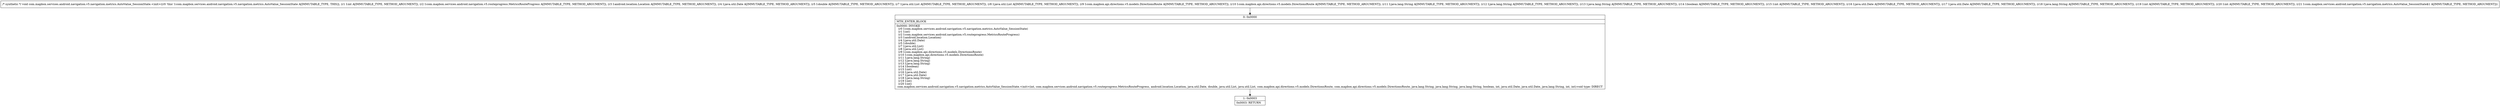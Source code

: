 digraph "CFG forcom.mapbox.services.android.navigation.v5.navigation.metrics.AutoValue_SessionState.\<init\>(ILcom\/mapbox\/services\/android\/navigation\/v5\/routeprogress\/MetricsRouteProgress;Landroid\/location\/Location;Ljava\/util\/Date;DLjava\/util\/List;Ljava\/util\/List;Lcom\/mapbox\/api\/directions\/v5\/models\/DirectionsRoute;Lcom\/mapbox\/api\/directions\/v5\/models\/DirectionsRoute;Ljava\/lang\/String;Ljava\/lang\/String;Ljava\/lang\/String;ZILjava\/util\/Date;Ljava\/util\/Date;Ljava\/lang\/String;IILcom\/mapbox\/services\/android\/navigation\/v5\/navigation\/metrics\/AutoValue_SessionState$1;)V" {
Node_0 [shape=record,label="{0\:\ 0x0000|MTH_ENTER_BLOCK\l|0x0000: INVOKE  \l  (r0 I:com.mapbox.services.android.navigation.v5.navigation.metrics.AutoValue_SessionState)\l  (r1 I:int)\l  (r2 I:com.mapbox.services.android.navigation.v5.routeprogress.MetricsRouteProgress)\l  (r3 I:android.location.Location)\l  (r4 I:java.util.Date)\l  (r5 I:double)\l  (r7 I:java.util.List)\l  (r8 I:java.util.List)\l  (r9 I:com.mapbox.api.directions.v5.models.DirectionsRoute)\l  (r10 I:com.mapbox.api.directions.v5.models.DirectionsRoute)\l  (r11 I:java.lang.String)\l  (r12 I:java.lang.String)\l  (r13 I:java.lang.String)\l  (r14 I:boolean)\l  (r15 I:int)\l  (r16 I:java.util.Date)\l  (r17 I:java.util.Date)\l  (r18 I:java.lang.String)\l  (r19 I:int)\l  (r20 I:int)\l com.mapbox.services.android.navigation.v5.navigation.metrics.AutoValue_SessionState.\<init\>(int, com.mapbox.services.android.navigation.v5.routeprogress.MetricsRouteProgress, android.location.Location, java.util.Date, double, java.util.List, java.util.List, com.mapbox.api.directions.v5.models.DirectionsRoute, com.mapbox.api.directions.v5.models.DirectionsRoute, java.lang.String, java.lang.String, java.lang.String, boolean, int, java.util.Date, java.util.Date, java.lang.String, int, int):void type: DIRECT \l}"];
Node_1 [shape=record,label="{1\:\ 0x0003|0x0003: RETURN   \l}"];
MethodNode[shape=record,label="{\/* synthetic *\/ void com.mapbox.services.android.navigation.v5.navigation.metrics.AutoValue_SessionState.\<init\>((r0 'this' I:com.mapbox.services.android.navigation.v5.navigation.metrics.AutoValue_SessionState A[IMMUTABLE_TYPE, THIS]), (r1 I:int A[IMMUTABLE_TYPE, METHOD_ARGUMENT]), (r2 I:com.mapbox.services.android.navigation.v5.routeprogress.MetricsRouteProgress A[IMMUTABLE_TYPE, METHOD_ARGUMENT]), (r3 I:android.location.Location A[IMMUTABLE_TYPE, METHOD_ARGUMENT]), (r4 I:java.util.Date A[IMMUTABLE_TYPE, METHOD_ARGUMENT]), (r5 I:double A[IMMUTABLE_TYPE, METHOD_ARGUMENT]), (r7 I:java.util.List A[IMMUTABLE_TYPE, METHOD_ARGUMENT]), (r8 I:java.util.List A[IMMUTABLE_TYPE, METHOD_ARGUMENT]), (r9 I:com.mapbox.api.directions.v5.models.DirectionsRoute A[IMMUTABLE_TYPE, METHOD_ARGUMENT]), (r10 I:com.mapbox.api.directions.v5.models.DirectionsRoute A[IMMUTABLE_TYPE, METHOD_ARGUMENT]), (r11 I:java.lang.String A[IMMUTABLE_TYPE, METHOD_ARGUMENT]), (r12 I:java.lang.String A[IMMUTABLE_TYPE, METHOD_ARGUMENT]), (r13 I:java.lang.String A[IMMUTABLE_TYPE, METHOD_ARGUMENT]), (r14 I:boolean A[IMMUTABLE_TYPE, METHOD_ARGUMENT]), (r15 I:int A[IMMUTABLE_TYPE, METHOD_ARGUMENT]), (r16 I:java.util.Date A[IMMUTABLE_TYPE, METHOD_ARGUMENT]), (r17 I:java.util.Date A[IMMUTABLE_TYPE, METHOD_ARGUMENT]), (r18 I:java.lang.String A[IMMUTABLE_TYPE, METHOD_ARGUMENT]), (r19 I:int A[IMMUTABLE_TYPE, METHOD_ARGUMENT]), (r20 I:int A[IMMUTABLE_TYPE, METHOD_ARGUMENT]), (r21 I:com.mapbox.services.android.navigation.v5.navigation.metrics.AutoValue_SessionState$1 A[IMMUTABLE_TYPE, METHOD_ARGUMENT])) }"];
MethodNode -> Node_0;
Node_0 -> Node_1;
}

